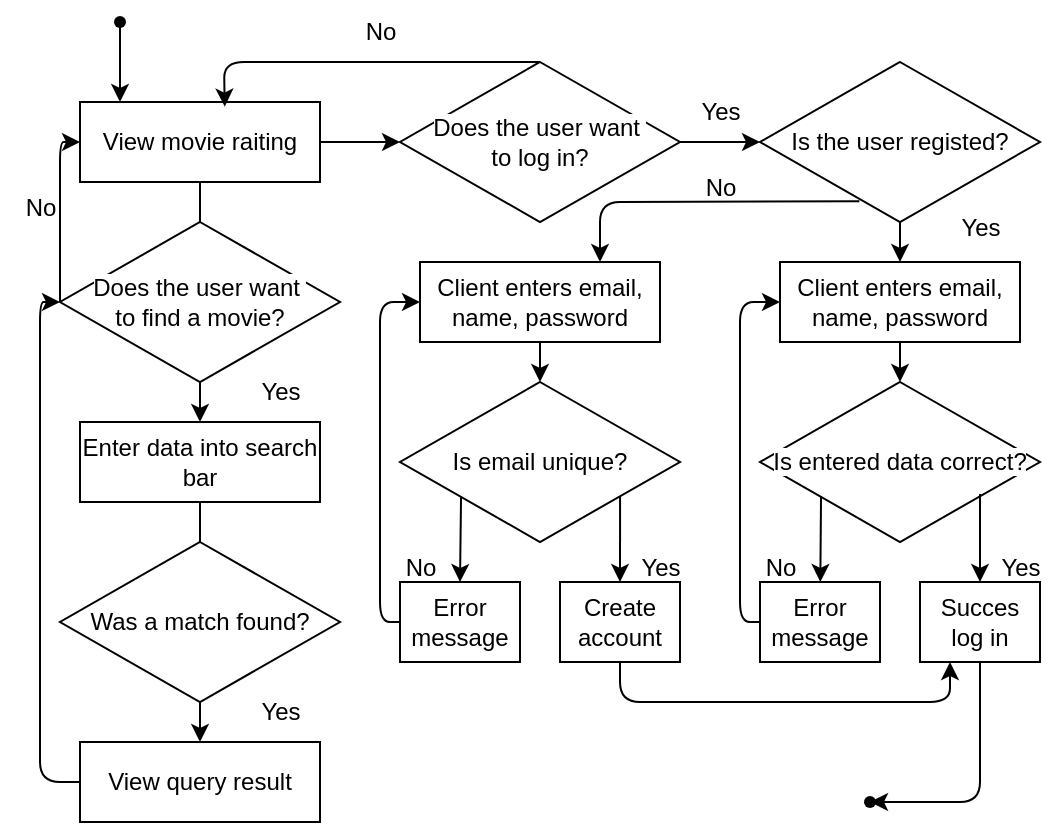 <mxfile>
    <diagram id="HJQlMh-gfmSRIz48HnkW" name="Page-1">
        <mxGraphModel dx="1087" dy="578" grid="1" gridSize="10" guides="1" tooltips="1" connect="1" arrows="1" fold="1" page="1" pageScale="1" pageWidth="850" pageHeight="1100" math="0" shadow="0">
            <root>
                <mxCell id="0"/>
                <mxCell id="1" parent="0"/>
                <mxCell id="10" style="html=1;entryX=0.5;entryY=0;entryDx=0;entryDy=0;endArrow=none;endFill=0;" parent="1" source="8" target="9" edge="1">
                    <mxGeometry relative="1" as="geometry"/>
                </mxCell>
                <mxCell id="38" style="edgeStyle=none;html=1;entryX=0;entryY=0.5;entryDx=0;entryDy=0;" parent="1" source="8" target="23" edge="1">
                    <mxGeometry relative="1" as="geometry"/>
                </mxCell>
                <mxCell id="8" value="View movie raiting" style="rounded=0;whiteSpace=wrap;html=1;" parent="1" vertex="1">
                    <mxGeometry x="40" y="60" width="120" height="40" as="geometry"/>
                </mxCell>
                <mxCell id="12" style="edgeStyle=none;html=1;entryX=0.5;entryY=0;entryDx=0;entryDy=0;endArrow=classic;endFill=1;" parent="1" source="9" target="11" edge="1">
                    <mxGeometry relative="1" as="geometry"/>
                </mxCell>
                <mxCell id="18" style="edgeStyle=none;html=1;entryX=0;entryY=0.5;entryDx=0;entryDy=0;" parent="1" target="8" edge="1">
                    <mxGeometry relative="1" as="geometry">
                        <mxPoint x="30" y="160" as="sourcePoint"/>
                        <Array as="points">
                            <mxPoint x="30" y="120"/>
                            <mxPoint x="30" y="80"/>
                        </Array>
                    </mxGeometry>
                </mxCell>
                <mxCell id="9" value="&lt;font style=&quot;background-color: light-dark(#ffffff, var(--ge-dark-color, #121212)); color: rgb(0, 0, 0);&quot;&gt;Does the user want&amp;nbsp;&lt;/font&gt;&lt;div&gt;&lt;font style=&quot;background-color: light-dark(#ffffff, var(--ge-dark-color, #121212)); color: rgb(0, 0, 0);&quot;&gt;to find a movie?&lt;/font&gt;&lt;/div&gt;" style="rhombus;whiteSpace=wrap;html=1;fontSize=12;horizontal=1;spacing=2;spacingTop=0;spacingLeft=0;spacingBottom=0;spacingRight=0;" parent="1" vertex="1">
                    <mxGeometry x="30" y="120" width="140" height="80" as="geometry"/>
                </mxCell>
                <mxCell id="16" style="edgeStyle=none;html=1;endArrow=none;endFill=0;" parent="1" source="11" target="13" edge="1">
                    <mxGeometry relative="1" as="geometry"/>
                </mxCell>
                <mxCell id="11" value="Enter data into search bar" style="rounded=0;whiteSpace=wrap;html=1;" parent="1" vertex="1">
                    <mxGeometry x="40" y="220" width="120" height="40" as="geometry"/>
                </mxCell>
                <mxCell id="15" style="edgeStyle=none;html=1;entryX=0.5;entryY=0;entryDx=0;entryDy=0;" parent="1" source="13" target="14" edge="1">
                    <mxGeometry relative="1" as="geometry"/>
                </mxCell>
                <mxCell id="13" value="Was a match found?" style="rhombus;whiteSpace=wrap;html=1;fontSize=12;horizontal=1;spacing=2;spacingTop=0;spacingLeft=0;spacingBottom=0;spacingRight=0;" parent="1" vertex="1">
                    <mxGeometry x="30" y="280" width="140" height="80" as="geometry"/>
                </mxCell>
                <mxCell id="17" style="edgeStyle=none;html=1;entryX=0;entryY=0.5;entryDx=0;entryDy=0;exitX=0;exitY=0.5;exitDx=0;exitDy=0;" parent="1" source="14" target="9" edge="1">
                    <mxGeometry relative="1" as="geometry">
                        <Array as="points">
                            <mxPoint x="20" y="400"/>
                            <mxPoint x="20" y="310"/>
                            <mxPoint x="20" y="220"/>
                            <mxPoint x="20" y="160"/>
                        </Array>
                    </mxGeometry>
                </mxCell>
                <mxCell id="14" value="View query result" style="rounded=0;whiteSpace=wrap;html=1;" parent="1" vertex="1">
                    <mxGeometry x="40" y="380" width="120" height="40" as="geometry"/>
                </mxCell>
                <mxCell id="19" value="Yes" style="text;html=1;align=center;verticalAlign=middle;resizable=0;points=[];autosize=1;strokeColor=none;fillColor=none;" parent="1" vertex="1">
                    <mxGeometry x="120" y="190" width="40" height="30" as="geometry"/>
                </mxCell>
                <mxCell id="20" value="Yes" style="text;html=1;align=center;verticalAlign=middle;resizable=0;points=[];autosize=1;strokeColor=none;fillColor=none;" parent="1" vertex="1">
                    <mxGeometry x="120" y="350" width="40" height="30" as="geometry"/>
                </mxCell>
                <mxCell id="21" value="No" style="text;html=1;align=center;verticalAlign=middle;resizable=0;points=[];autosize=1;strokeColor=none;fillColor=none;" parent="1" vertex="1">
                    <mxGeometry y="98" width="40" height="30" as="geometry"/>
                </mxCell>
                <mxCell id="36" style="edgeStyle=none;html=1;entryX=0;entryY=0.5;entryDx=0;entryDy=0;" parent="1" source="23" target="24" edge="1">
                    <mxGeometry relative="1" as="geometry"/>
                </mxCell>
                <mxCell id="23" value="&lt;font style=&quot;color: rgb(0, 0, 0); background-color: light-dark(#ffffff, var(--ge-dark-color, #121212));&quot;&gt;Does the user want&amp;nbsp;&lt;/font&gt;&lt;div&gt;&lt;font style=&quot;color: rgb(0, 0, 0); background-color: light-dark(#ffffff, var(--ge-dark-color, #121212));&quot;&gt;to log in?&lt;/font&gt;&lt;/div&gt;" style="rhombus;whiteSpace=wrap;html=1;fontSize=12;horizontal=1;spacing=2;spacingTop=0;spacingLeft=0;spacingBottom=0;spacingRight=0;" parent="1" vertex="1">
                    <mxGeometry x="200" y="40" width="140" height="80" as="geometry"/>
                </mxCell>
                <mxCell id="34" style="edgeStyle=none;html=1;entryX=0.5;entryY=0;entryDx=0;entryDy=0;" parent="1" source="24" target="27" edge="1">
                    <mxGeometry relative="1" as="geometry"/>
                </mxCell>
                <mxCell id="41" style="edgeStyle=none;html=1;exitX=0.355;exitY=0.871;exitDx=0;exitDy=0;entryX=0.75;entryY=0;entryDx=0;entryDy=0;exitPerimeter=0;" parent="1" source="24" target="25" edge="1">
                    <mxGeometry relative="1" as="geometry">
                        <Array as="points">
                            <mxPoint x="300" y="110"/>
                        </Array>
                    </mxGeometry>
                </mxCell>
                <mxCell id="24" value="&lt;span style=&quot;background-color: rgb(255, 255, 255);&quot;&gt;&lt;font style=&quot;color: rgb(0, 0, 0);&quot;&gt;Is the user registed?&lt;/font&gt;&lt;/span&gt;" style="rhombus;whiteSpace=wrap;html=1;fontSize=12;horizontal=1;spacing=2;spacingTop=0;spacingLeft=0;spacingBottom=0;spacingRight=0;" parent="1" vertex="1">
                    <mxGeometry x="380" y="40" width="140" height="80" as="geometry"/>
                </mxCell>
                <mxCell id="43" value="" style="edgeStyle=none;html=1;" parent="1" source="25" target="28" edge="1">
                    <mxGeometry relative="1" as="geometry"/>
                </mxCell>
                <mxCell id="25" value="Client enters email, name, password" style="rounded=0;whiteSpace=wrap;html=1;" parent="1" vertex="1">
                    <mxGeometry x="210" y="140" width="120" height="40" as="geometry"/>
                </mxCell>
                <mxCell id="54" style="edgeStyle=none;html=1;entryX=0.5;entryY=0;entryDx=0;entryDy=0;" parent="1" source="27" target="31" edge="1">
                    <mxGeometry relative="1" as="geometry"/>
                </mxCell>
                <mxCell id="27" value="Client enters email, name, password" style="rounded=0;whiteSpace=wrap;html=1;" parent="1" vertex="1">
                    <mxGeometry x="390" y="140" width="120" height="40" as="geometry"/>
                </mxCell>
                <mxCell id="44" style="edgeStyle=none;html=1;exitX=0.218;exitY=0.72;exitDx=0;exitDy=0;entryX=0.5;entryY=0;entryDx=0;entryDy=0;exitPerimeter=0;" parent="1" source="28" target="29" edge="1">
                    <mxGeometry relative="1" as="geometry"/>
                </mxCell>
                <mxCell id="45" style="edgeStyle=none;html=1;exitX=0.786;exitY=0.696;exitDx=0;exitDy=0;entryX=0.5;entryY=0;entryDx=0;entryDy=0;exitPerimeter=0;" parent="1" source="28" target="30" edge="1">
                    <mxGeometry relative="1" as="geometry"/>
                </mxCell>
                <mxCell id="28" value="&lt;span style=&quot;background-color: rgb(255, 255, 255);&quot;&gt;&lt;font style=&quot;color: rgb(0, 0, 0);&quot;&gt;Is email unique?&lt;/font&gt;&lt;/span&gt;" style="rhombus;whiteSpace=wrap;html=1;fontSize=12;horizontal=1;spacing=2;spacingTop=0;spacingLeft=0;spacingBottom=0;spacingRight=0;" parent="1" vertex="1">
                    <mxGeometry x="200" y="200" width="140" height="80" as="geometry"/>
                </mxCell>
                <mxCell id="48" style="edgeStyle=none;html=1;entryX=0;entryY=0.5;entryDx=0;entryDy=0;exitX=0;exitY=0.5;exitDx=0;exitDy=0;" parent="1" source="29" target="25" edge="1">
                    <mxGeometry relative="1" as="geometry">
                        <Array as="points">
                            <mxPoint x="190" y="320"/>
                            <mxPoint x="190" y="300"/>
                            <mxPoint x="190" y="260"/>
                            <mxPoint x="190" y="200"/>
                            <mxPoint x="190" y="160"/>
                        </Array>
                    </mxGeometry>
                </mxCell>
                <mxCell id="29" value="Error message" style="rounded=0;whiteSpace=wrap;html=1;" parent="1" vertex="1">
                    <mxGeometry x="200" y="300" width="60" height="40" as="geometry"/>
                </mxCell>
                <mxCell id="30" value="Create account" style="rounded=0;whiteSpace=wrap;html=1;" parent="1" vertex="1">
                    <mxGeometry x="280" y="300" width="60" height="40" as="geometry"/>
                </mxCell>
                <mxCell id="50" style="edgeStyle=none;html=1;exitX=0.218;exitY=0.701;exitDx=0;exitDy=0;exitPerimeter=0;" parent="1" source="31" target="32" edge="1">
                    <mxGeometry relative="1" as="geometry"/>
                </mxCell>
                <mxCell id="31" value="&lt;span style=&quot;background-color: rgb(255, 255, 255);&quot;&gt;&lt;font style=&quot;color: rgb(0, 0, 0);&quot;&gt;Is entered data correct?&lt;/font&gt;&lt;/span&gt;" style="rhombus;whiteSpace=wrap;html=1;fontSize=12;horizontal=1;spacing=2;spacingTop=0;spacingLeft=0;spacingBottom=0;spacingRight=0;" parent="1" vertex="1">
                    <mxGeometry x="380" y="200" width="140" height="80" as="geometry"/>
                </mxCell>
                <mxCell id="55" style="edgeStyle=none;html=1;exitX=0;exitY=0.5;exitDx=0;exitDy=0;entryX=0;entryY=0.5;entryDx=0;entryDy=0;" parent="1" source="32" target="27" edge="1">
                    <mxGeometry relative="1" as="geometry">
                        <Array as="points">
                            <mxPoint x="370" y="320"/>
                            <mxPoint x="370" y="300"/>
                            <mxPoint x="370" y="270"/>
                            <mxPoint x="370" y="220"/>
                            <mxPoint x="370" y="160"/>
                        </Array>
                    </mxGeometry>
                </mxCell>
                <mxCell id="32" value="Error message" style="rounded=0;whiteSpace=wrap;html=1;" parent="1" vertex="1">
                    <mxGeometry x="380" y="300" width="60" height="40" as="geometry"/>
                </mxCell>
                <mxCell id="33" value="Succes log in" style="rounded=0;whiteSpace=wrap;html=1;" parent="1" vertex="1">
                    <mxGeometry x="460" y="300" width="60" height="40" as="geometry"/>
                </mxCell>
                <mxCell id="35" value="Yes" style="text;html=1;align=center;verticalAlign=middle;resizable=0;points=[];autosize=1;strokeColor=none;fillColor=none;" parent="1" vertex="1">
                    <mxGeometry x="470" y="108" width="40" height="30" as="geometry"/>
                </mxCell>
                <mxCell id="37" value="Yes" style="text;html=1;align=center;verticalAlign=middle;resizable=0;points=[];autosize=1;strokeColor=none;fillColor=none;" parent="1" vertex="1">
                    <mxGeometry x="340" y="50" width="40" height="30" as="geometry"/>
                </mxCell>
                <mxCell id="39" style="edgeStyle=none;html=1;entryX=0.603;entryY=0.058;entryDx=0;entryDy=0;entryPerimeter=0;exitX=0.5;exitY=0;exitDx=0;exitDy=0;" parent="1" source="23" target="8" edge="1">
                    <mxGeometry relative="1" as="geometry">
                        <Array as="points">
                            <mxPoint x="170" y="40"/>
                            <mxPoint x="112" y="40"/>
                        </Array>
                    </mxGeometry>
                </mxCell>
                <mxCell id="40" value="No" style="text;html=1;align=center;verticalAlign=middle;resizable=0;points=[];autosize=1;strokeColor=none;fillColor=none;" parent="1" vertex="1">
                    <mxGeometry x="170" y="10" width="40" height="30" as="geometry"/>
                </mxCell>
                <mxCell id="42" value="No" style="text;html=1;align=center;verticalAlign=middle;resizable=0;points=[];autosize=1;strokeColor=none;fillColor=none;" parent="1" vertex="1">
                    <mxGeometry x="340" y="88" width="40" height="30" as="geometry"/>
                </mxCell>
                <mxCell id="46" value="No" style="text;html=1;align=center;verticalAlign=middle;resizable=0;points=[];autosize=1;strokeColor=none;fillColor=none;" parent="1" vertex="1">
                    <mxGeometry x="190" y="278" width="40" height="30" as="geometry"/>
                </mxCell>
                <mxCell id="47" value="Yes" style="text;html=1;align=center;verticalAlign=middle;resizable=0;points=[];autosize=1;strokeColor=none;fillColor=none;" parent="1" vertex="1">
                    <mxGeometry x="310" y="278" width="40" height="30" as="geometry"/>
                </mxCell>
                <mxCell id="51" style="edgeStyle=none;html=1;entryX=0.5;entryY=0;entryDx=0;entryDy=0;" parent="1" target="33" edge="1">
                    <mxGeometry relative="1" as="geometry">
                        <mxPoint x="490" y="256" as="sourcePoint"/>
                    </mxGeometry>
                </mxCell>
                <mxCell id="52" value="No" style="text;html=1;align=center;verticalAlign=middle;resizable=0;points=[];autosize=1;strokeColor=none;fillColor=none;" parent="1" vertex="1">
                    <mxGeometry x="370" y="278" width="40" height="30" as="geometry"/>
                </mxCell>
                <mxCell id="53" value="Yes" style="text;html=1;align=center;verticalAlign=middle;resizable=0;points=[];autosize=1;strokeColor=none;fillColor=none;" parent="1" vertex="1">
                    <mxGeometry x="490" y="278" width="40" height="30" as="geometry"/>
                </mxCell>
                <mxCell id="56" style="edgeStyle=none;html=1;entryX=0.25;entryY=1;entryDx=0;entryDy=0;exitX=0.5;exitY=1;exitDx=0;exitDy=0;" parent="1" source="30" target="33" edge="1">
                    <mxGeometry relative="1" as="geometry">
                        <Array as="points">
                            <mxPoint x="310" y="360"/>
                            <mxPoint x="335" y="360"/>
                            <mxPoint x="360" y="360"/>
                            <mxPoint x="430" y="360"/>
                            <mxPoint x="475" y="360"/>
                        </Array>
                    </mxGeometry>
                </mxCell>
                <mxCell id="57" value="" style="shape=waypoint;sketch=0;fillStyle=solid;size=6;pointerEvents=1;points=[];fillColor=none;resizable=0;rotatable=0;perimeter=centerPerimeter;snapToPoint=1;" parent="1" vertex="1">
                    <mxGeometry x="425" y="400" width="20" height="20" as="geometry"/>
                </mxCell>
                <mxCell id="59" style="edgeStyle=none;html=1;entryX=0.706;entryY=0.387;entryDx=0;entryDy=0;entryPerimeter=0;" parent="1" source="33" target="57" edge="1">
                    <mxGeometry relative="1" as="geometry">
                        <Array as="points">
                            <mxPoint x="490" y="410"/>
                        </Array>
                    </mxGeometry>
                </mxCell>
                <mxCell id="60" value="" style="shape=waypoint;sketch=0;fillStyle=solid;size=6;pointerEvents=1;points=[];fillColor=none;resizable=0;rotatable=0;perimeter=centerPerimeter;snapToPoint=1;" parent="1" vertex="1">
                    <mxGeometry x="50" y="10" width="20" height="20" as="geometry"/>
                </mxCell>
                <mxCell id="61" style="edgeStyle=none;html=1;" parent="1" source="60" edge="1">
                    <mxGeometry relative="1" as="geometry">
                        <mxPoint x="60" y="60" as="targetPoint"/>
                    </mxGeometry>
                </mxCell>
            </root>
        </mxGraphModel>
    </diagram>
</mxfile>